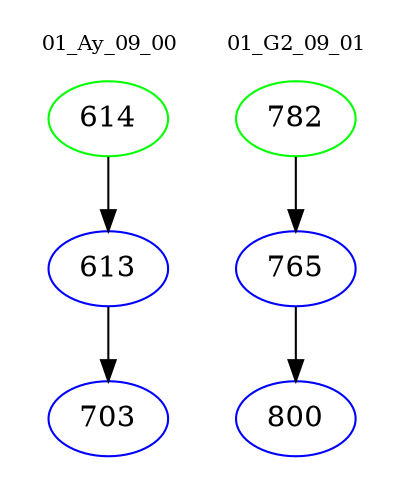 digraph{
subgraph cluster_0 {
color = white
label = "01_Ay_09_00";
fontsize=10;
T0_614 [label="614", color="green"]
T0_614 -> T0_613 [color="black"]
T0_613 [label="613", color="blue"]
T0_613 -> T0_703 [color="black"]
T0_703 [label="703", color="blue"]
}
subgraph cluster_1 {
color = white
label = "01_G2_09_01";
fontsize=10;
T1_782 [label="782", color="green"]
T1_782 -> T1_765 [color="black"]
T1_765 [label="765", color="blue"]
T1_765 -> T1_800 [color="black"]
T1_800 [label="800", color="blue"]
}
}
